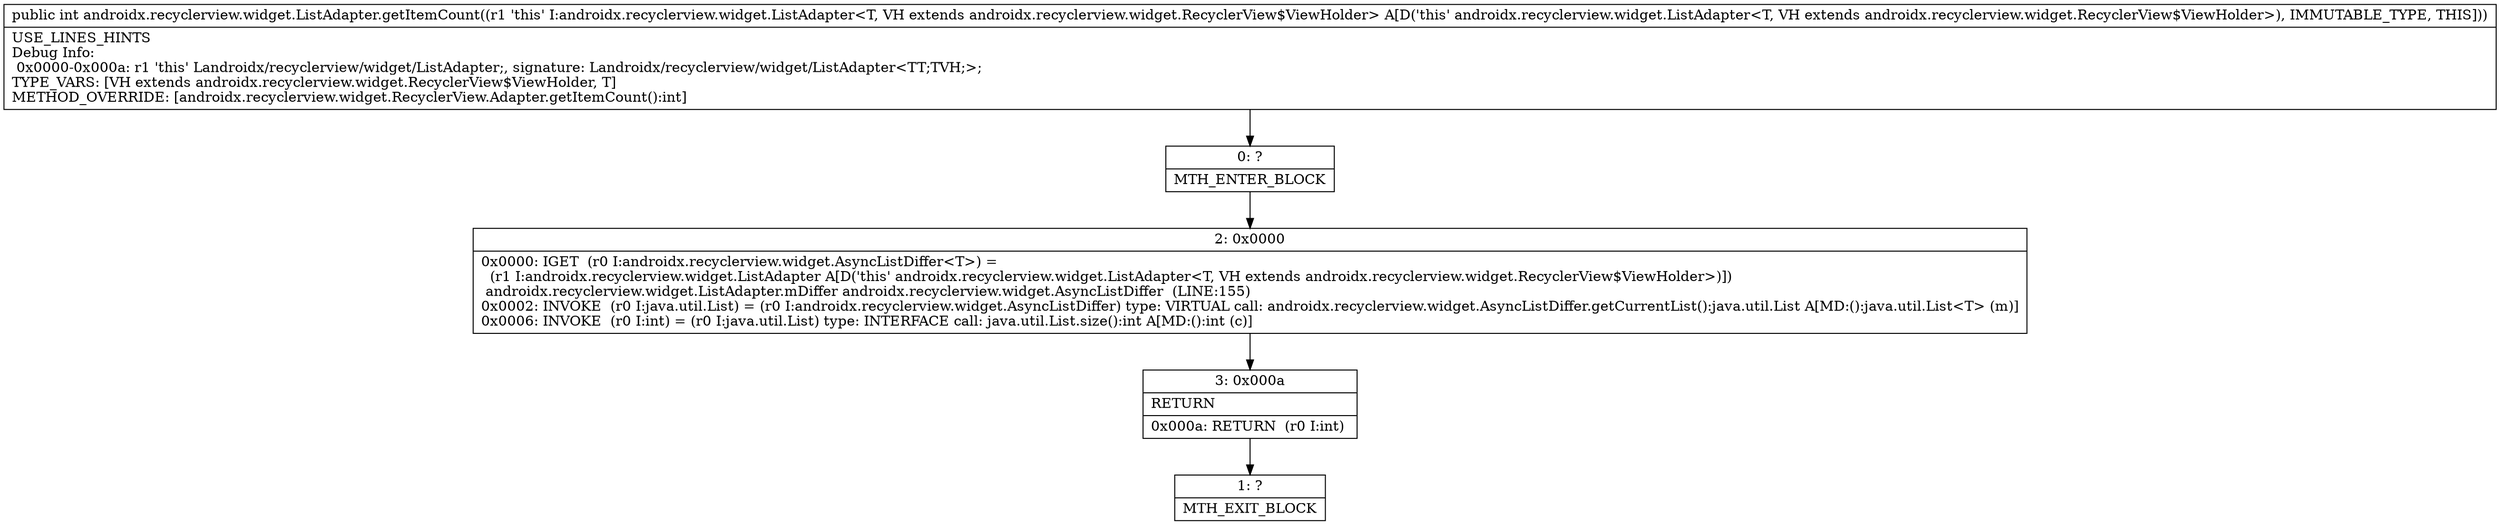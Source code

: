digraph "CFG forandroidx.recyclerview.widget.ListAdapter.getItemCount()I" {
Node_0 [shape=record,label="{0\:\ ?|MTH_ENTER_BLOCK\l}"];
Node_2 [shape=record,label="{2\:\ 0x0000|0x0000: IGET  (r0 I:androidx.recyclerview.widget.AsyncListDiffer\<T\>) = \l  (r1 I:androidx.recyclerview.widget.ListAdapter A[D('this' androidx.recyclerview.widget.ListAdapter\<T, VH extends androidx.recyclerview.widget.RecyclerView$ViewHolder\>)])\l androidx.recyclerview.widget.ListAdapter.mDiffer androidx.recyclerview.widget.AsyncListDiffer  (LINE:155)\l0x0002: INVOKE  (r0 I:java.util.List) = (r0 I:androidx.recyclerview.widget.AsyncListDiffer) type: VIRTUAL call: androidx.recyclerview.widget.AsyncListDiffer.getCurrentList():java.util.List A[MD:():java.util.List\<T\> (m)]\l0x0006: INVOKE  (r0 I:int) = (r0 I:java.util.List) type: INTERFACE call: java.util.List.size():int A[MD:():int (c)]\l}"];
Node_3 [shape=record,label="{3\:\ 0x000a|RETURN\l|0x000a: RETURN  (r0 I:int) \l}"];
Node_1 [shape=record,label="{1\:\ ?|MTH_EXIT_BLOCK\l}"];
MethodNode[shape=record,label="{public int androidx.recyclerview.widget.ListAdapter.getItemCount((r1 'this' I:androidx.recyclerview.widget.ListAdapter\<T, VH extends androidx.recyclerview.widget.RecyclerView$ViewHolder\> A[D('this' androidx.recyclerview.widget.ListAdapter\<T, VH extends androidx.recyclerview.widget.RecyclerView$ViewHolder\>), IMMUTABLE_TYPE, THIS]))  | USE_LINES_HINTS\lDebug Info:\l  0x0000\-0x000a: r1 'this' Landroidx\/recyclerview\/widget\/ListAdapter;, signature: Landroidx\/recyclerview\/widget\/ListAdapter\<TT;TVH;\>;\lTYPE_VARS: [VH extends androidx.recyclerview.widget.RecyclerView$ViewHolder, T]\lMETHOD_OVERRIDE: [androidx.recyclerview.widget.RecyclerView.Adapter.getItemCount():int]\l}"];
MethodNode -> Node_0;Node_0 -> Node_2;
Node_2 -> Node_3;
Node_3 -> Node_1;
}

